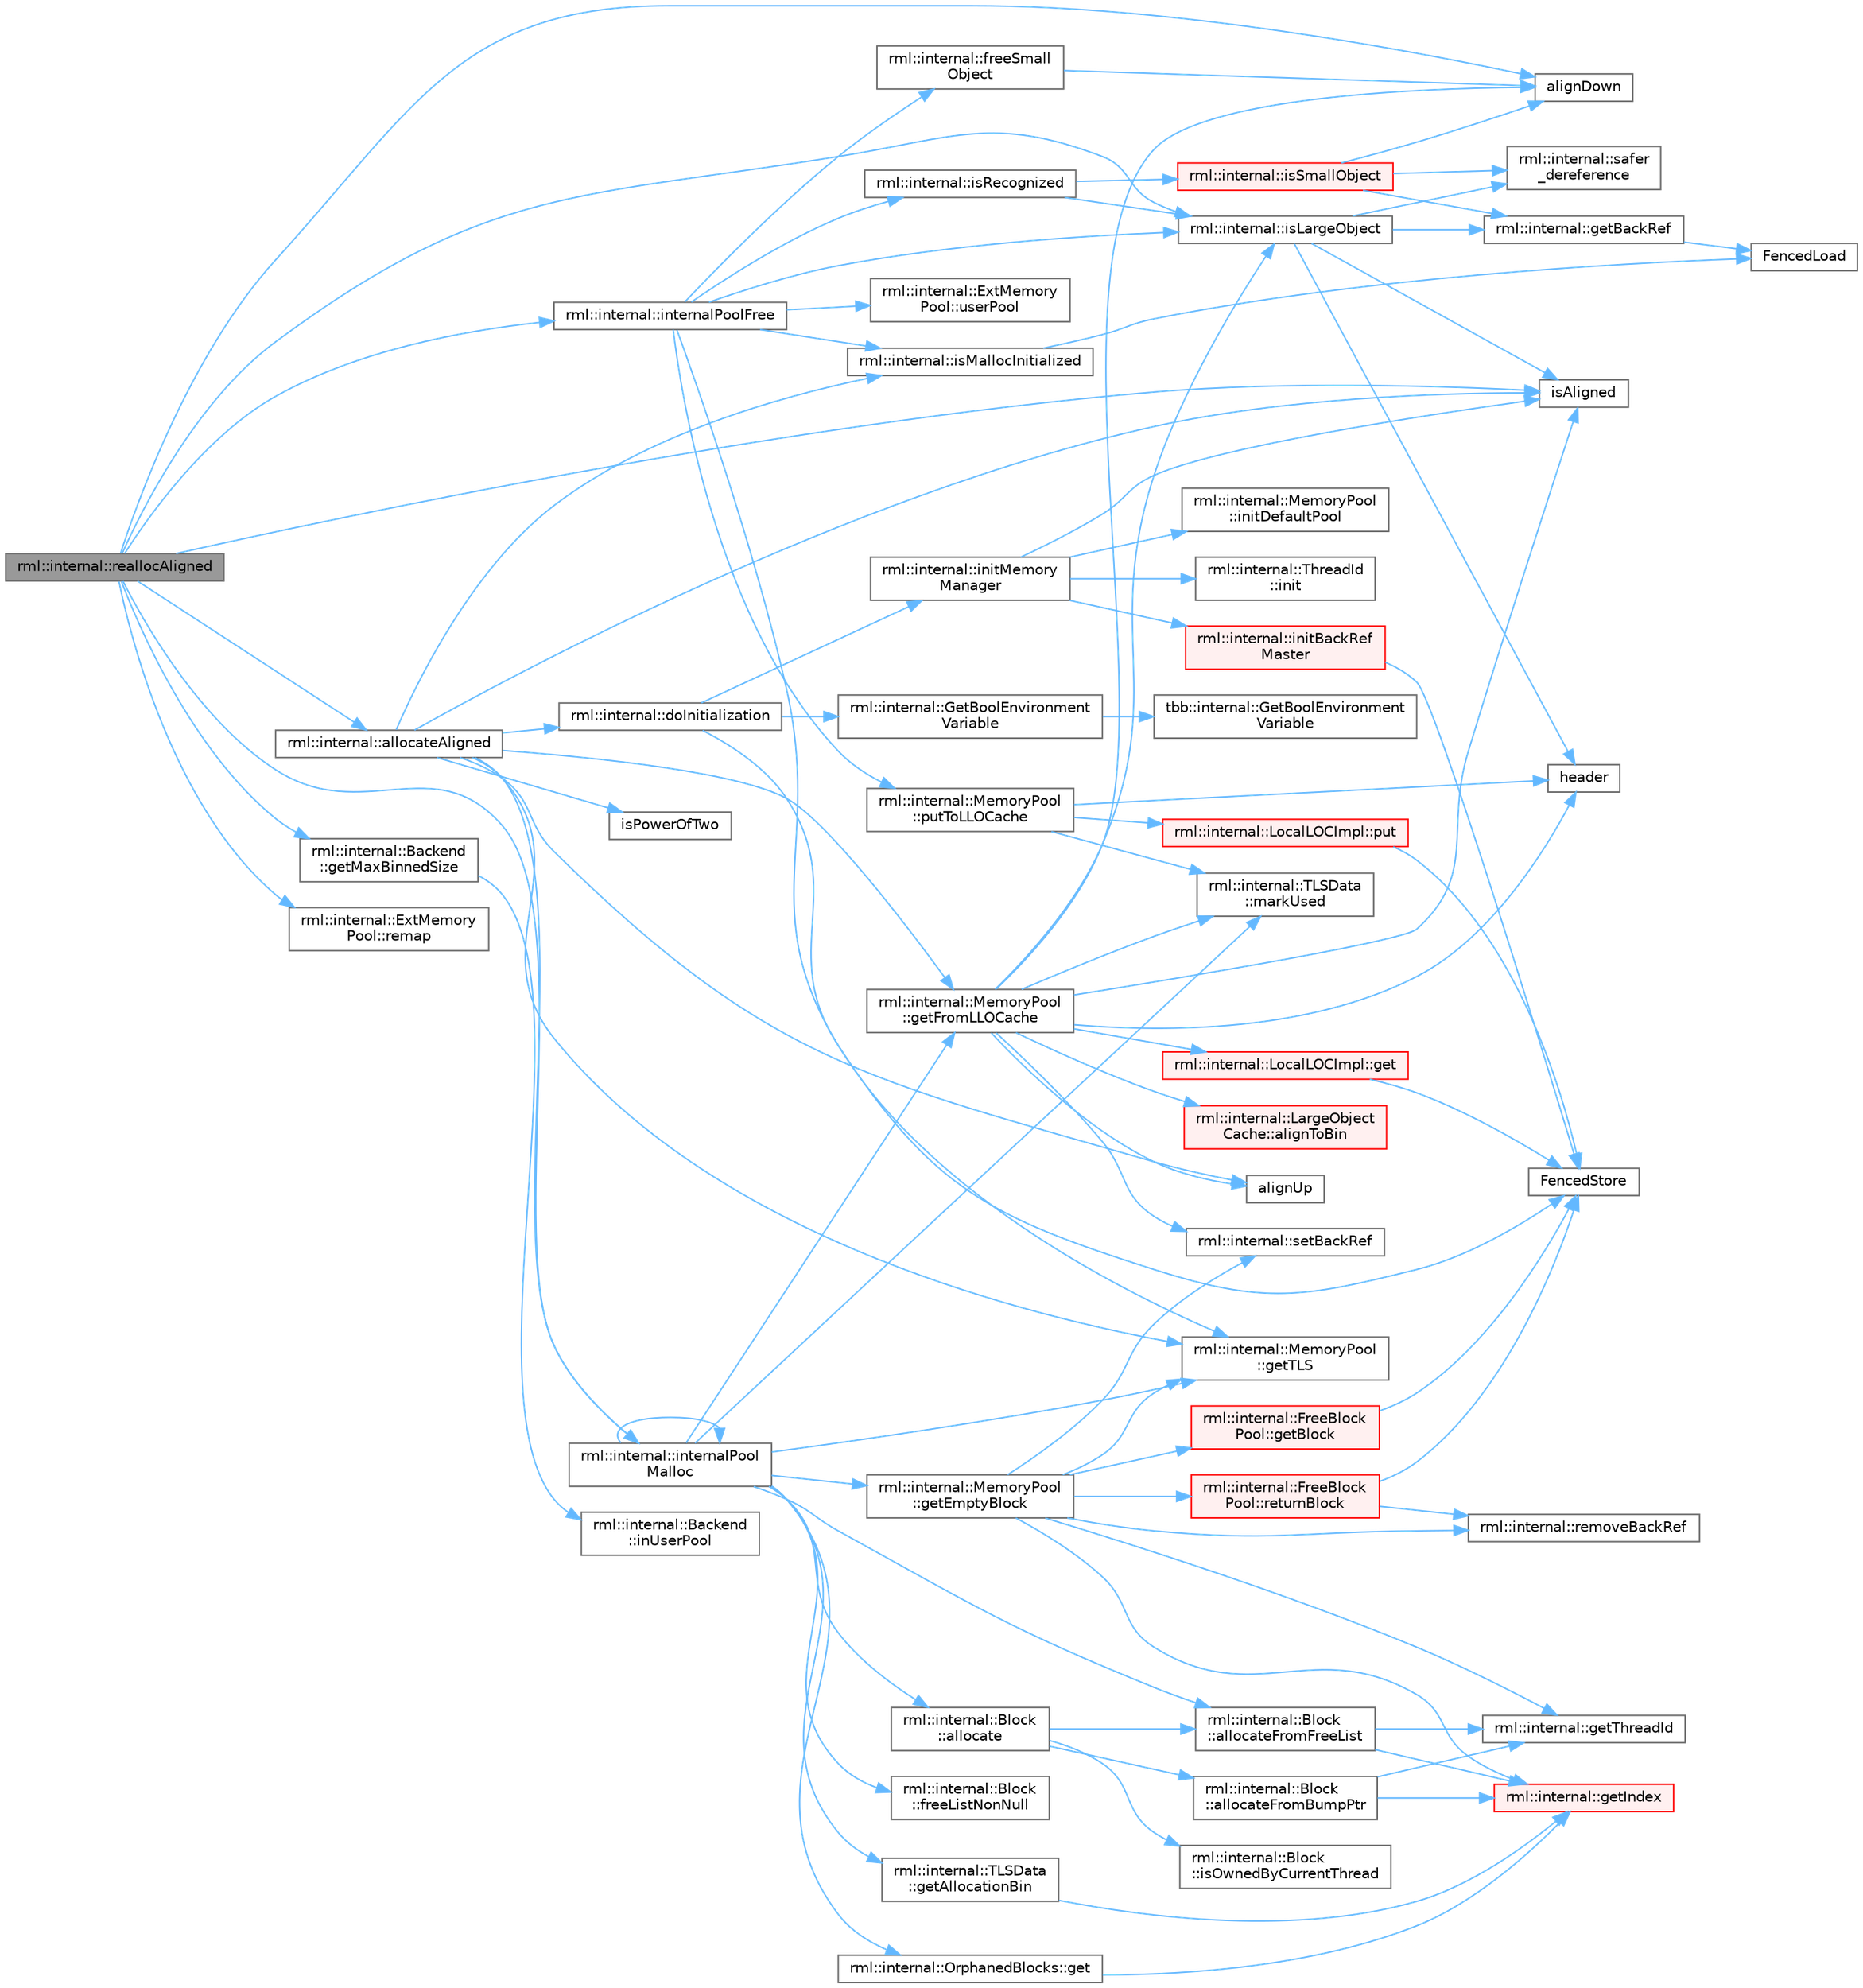digraph "rml::internal::reallocAligned"
{
 // LATEX_PDF_SIZE
  bgcolor="transparent";
  edge [fontname=Helvetica,fontsize=10,labelfontname=Helvetica,labelfontsize=10];
  node [fontname=Helvetica,fontsize=10,shape=box,height=0.2,width=0.4];
  rankdir="LR";
  Node1 [id="Node000001",label="rml::internal::reallocAligned",height=0.2,width=0.4,color="gray40", fillcolor="grey60", style="filled", fontcolor="black",tooltip=" "];
  Node1 -> Node2 [id="edge1_Node000001_Node000002",color="steelblue1",style="solid",tooltip=" "];
  Node2 [id="Node000002",label="alignDown",height=0.2,width=0.4,color="grey40", fillcolor="white", style="filled",URL="$shared__utils_8h.html#ab3918cd2395835f90b78b96d4e1e2390",tooltip=" "];
  Node1 -> Node3 [id="edge2_Node000001_Node000003",color="steelblue1",style="solid",tooltip=" "];
  Node3 [id="Node000003",label="rml::internal::allocateAligned",height=0.2,width=0.4,color="grey40", fillcolor="white", style="filled",URL="$namespacerml_1_1internal.html#a8de88aa18618ca387871e41654bef552",tooltip=" "];
  Node3 -> Node4 [id="edge3_Node000003_Node000004",color="steelblue1",style="solid",tooltip=" "];
  Node4 [id="Node000004",label="alignUp",height=0.2,width=0.4,color="grey40", fillcolor="white", style="filled",URL="$shared__utils_8h.html#abf7a0e928f58ffeeefa291f674c30d69",tooltip=" "];
  Node3 -> Node5 [id="edge4_Node000003_Node000005",color="steelblue1",style="solid",tooltip=" "];
  Node5 [id="Node000005",label="rml::internal::doInitialization",height=0.2,width=0.4,color="grey40", fillcolor="white", style="filled",URL="$namespacerml_1_1internal.html#aad59cc02d849210b00c8587544e44e20",tooltip="Ensures that initMemoryManager() is called once and only once."];
  Node5 -> Node6 [id="edge5_Node000005_Node000006",color="steelblue1",style="solid",tooltip=" "];
  Node6 [id="Node000006",label="FencedStore",height=0.2,width=0.4,color="grey40", fillcolor="white", style="filled",URL="$_synchronize_8h.html#a19886ee3899c0a2435ea9840116ea325",tooltip=" "];
  Node5 -> Node7 [id="edge6_Node000005_Node000007",color="steelblue1",style="solid",tooltip=" "];
  Node7 [id="Node000007",label="rml::internal::GetBoolEnvironment\lVariable",height=0.2,width=0.4,color="grey40", fillcolor="white", style="filled",URL="$namespacerml_1_1internal.html#acbf202195ce55902f2237ab9e8de3be5",tooltip=" "];
  Node7 -> Node8 [id="edge7_Node000007_Node000008",color="steelblue1",style="solid",tooltip=" "];
  Node8 [id="Node000008",label="tbb::internal::GetBoolEnvironment\lVariable",height=0.2,width=0.4,color="grey40", fillcolor="white", style="filled",URL="$namespacetbb_1_1internal.html#a97d6c00654cc85d4c072f1a082c8c28a",tooltip=" "];
  Node5 -> Node9 [id="edge8_Node000005_Node000009",color="steelblue1",style="solid",tooltip=" "];
  Node9 [id="Node000009",label="rml::internal::initMemory\lManager",height=0.2,width=0.4,color="grey40", fillcolor="white", style="filled",URL="$namespacerml_1_1internal.html#ab24be00d5e9e602105742c4b1c7903a4",tooltip=" "];
  Node9 -> Node10 [id="edge9_Node000009_Node000010",color="steelblue1",style="solid",tooltip=" "];
  Node10 [id="Node000010",label="rml::internal::ThreadId\l::init",height=0.2,width=0.4,color="grey40", fillcolor="white", style="filled",URL="$classrml_1_1internal_1_1_thread_id.html#a58d4cb2156367a2fc468f6daf5cbded2",tooltip=" "];
  Node9 -> Node11 [id="edge10_Node000009_Node000011",color="steelblue1",style="solid",tooltip=" "];
  Node11 [id="Node000011",label="rml::internal::initBackRef\lMaster",height=0.2,width=0.4,color="red", fillcolor="#FFF0F0", style="filled",URL="$namespacerml_1_1internal.html#a35c262cb0badff1e3b2a9df6357a344a",tooltip=" "];
  Node11 -> Node6 [id="edge11_Node000011_Node000006",color="steelblue1",style="solid",tooltip=" "];
  Node9 -> Node59 [id="edge12_Node000009_Node000059",color="steelblue1",style="solid",tooltip=" "];
  Node59 [id="Node000059",label="rml::internal::MemoryPool\l::initDefaultPool",height=0.2,width=0.4,color="grey40", fillcolor="white", style="filled",URL="$classrml_1_1internal_1_1_memory_pool.html#add7381e97285946d931d763e07dee7e5",tooltip=" "];
  Node9 -> Node29 [id="edge13_Node000009_Node000029",color="steelblue1",style="solid",tooltip=" "];
  Node29 [id="Node000029",label="isAligned",height=0.2,width=0.4,color="grey40", fillcolor="white", style="filled",URL="$_customize_8h.html#a717f2c2c0501922cd654a5ebf49b287e",tooltip=" "];
  Node3 -> Node60 [id="edge14_Node000003_Node000060",color="steelblue1",style="solid",tooltip=" "];
  Node60 [id="Node000060",label="rml::internal::MemoryPool\l::getFromLLOCache",height=0.2,width=0.4,color="grey40", fillcolor="white", style="filled",URL="$classrml_1_1internal_1_1_memory_pool.html#af1f6175add16b2b950447b8b4c6bf491",tooltip=" "];
  Node60 -> Node2 [id="edge15_Node000060_Node000002",color="steelblue1",style="solid",tooltip=" "];
  Node60 -> Node61 [id="edge16_Node000060_Node000061",color="steelblue1",style="solid",tooltip=" "];
  Node61 [id="Node000061",label="rml::internal::LargeObject\lCache::alignToBin",height=0.2,width=0.4,color="red", fillcolor="#FFF0F0", style="filled",URL="$classrml_1_1internal_1_1_large_object_cache.html#a60b70cf5fd394c20459885fa6f093cb2",tooltip=" "];
  Node60 -> Node4 [id="edge17_Node000060_Node000004",color="steelblue1",style="solid",tooltip=" "];
  Node60 -> Node63 [id="edge18_Node000060_Node000063",color="steelblue1",style="solid",tooltip=" "];
  Node63 [id="Node000063",label="rml::internal::LocalLOCImpl::get",height=0.2,width=0.4,color="red", fillcolor="#FFF0F0", style="filled",URL="$classrml_1_1internal_1_1_local_l_o_c_impl.html#af40a0514dcc47ac4ceccfea084adb199",tooltip=" "];
  Node63 -> Node6 [id="edge19_Node000063_Node000006",color="steelblue1",style="solid",tooltip=" "];
  Node60 -> Node65 [id="edge20_Node000060_Node000065",color="steelblue1",style="solid",tooltip=" "];
  Node65 [id="Node000065",label="header",height=0.2,width=0.4,color="grey40", fillcolor="white", style="filled",URL="$cblat1_8f.html#a410931b600854e6dd3e253731606117e",tooltip=" "];
  Node60 -> Node29 [id="edge21_Node000060_Node000029",color="steelblue1",style="solid",tooltip=" "];
  Node60 -> Node66 [id="edge22_Node000060_Node000066",color="steelblue1",style="solid",tooltip=" "];
  Node66 [id="Node000066",label="rml::internal::isLargeObject",height=0.2,width=0.4,color="grey40", fillcolor="white", style="filled",URL="$namespacerml_1_1internal.html#a730f387568a0a522e003dca4246eb393",tooltip=" "];
  Node66 -> Node67 [id="edge23_Node000066_Node000067",color="steelblue1",style="solid",tooltip=" "];
  Node67 [id="Node000067",label="rml::internal::getBackRef",height=0.2,width=0.4,color="grey40", fillcolor="white", style="filled",URL="$namespacerml_1_1internal.html#a674d3a46d675ee1887142a9118f48927",tooltip=" "];
  Node67 -> Node20 [id="edge24_Node000067_Node000020",color="steelblue1",style="solid",tooltip=" "];
  Node20 [id="Node000020",label="FencedLoad",height=0.2,width=0.4,color="grey40", fillcolor="white", style="filled",URL="$_synchronize_8h.html#a0792980ea26344eaf2fc0a4112b5d848",tooltip=" "];
  Node66 -> Node65 [id="edge25_Node000066_Node000065",color="steelblue1",style="solid",tooltip=" "];
  Node66 -> Node29 [id="edge26_Node000066_Node000029",color="steelblue1",style="solid",tooltip=" "];
  Node66 -> Node68 [id="edge27_Node000066_Node000068",color="steelblue1",style="solid",tooltip=" "];
  Node68 [id="Node000068",label="rml::internal::safer\l_dereference",height=0.2,width=0.4,color="grey40", fillcolor="white", style="filled",URL="$namespacerml_1_1internal.html#ad1ffc431b9c2d1e7109a72599d761792",tooltip=" "];
  Node60 -> Node69 [id="edge28_Node000060_Node000069",color="steelblue1",style="solid",tooltip=" "];
  Node69 [id="Node000069",label="rml::internal::TLSData\l::markUsed",height=0.2,width=0.4,color="grey40", fillcolor="white", style="filled",URL="$classrml_1_1internal_1_1_t_l_s_data.html#afabda6a63ddb1942d1d5a7a06f41e2ae",tooltip=" "];
  Node60 -> Node70 [id="edge29_Node000060_Node000070",color="steelblue1",style="solid",tooltip=" "];
  Node70 [id="Node000070",label="rml::internal::setBackRef",height=0.2,width=0.4,color="grey40", fillcolor="white", style="filled",URL="$namespacerml_1_1internal.html#aa5ddbf0f60817126c51b54ca648caf34",tooltip=" "];
  Node3 -> Node71 [id="edge30_Node000003_Node000071",color="steelblue1",style="solid",tooltip=" "];
  Node71 [id="Node000071",label="rml::internal::MemoryPool\l::getTLS",height=0.2,width=0.4,color="grey40", fillcolor="white", style="filled",URL="$classrml_1_1internal_1_1_memory_pool.html#acdf684e1b29c9d00886d97b909798488",tooltip=" "];
  Node3 -> Node72 [id="edge31_Node000003_Node000072",color="steelblue1",style="solid",tooltip=" "];
  Node72 [id="Node000072",label="rml::internal::internalPool\lMalloc",height=0.2,width=0.4,color="grey40", fillcolor="white", style="filled",URL="$namespacerml_1_1internal.html#a341c0310d4c1374c96acc18cd37eba26",tooltip=" "];
  Node72 -> Node73 [id="edge32_Node000072_Node000073",color="steelblue1",style="solid",tooltip=" "];
  Node73 [id="Node000073",label="rml::internal::Block\l::allocate",height=0.2,width=0.4,color="grey40", fillcolor="white", style="filled",URL="$classrml_1_1internal_1_1_block.html#ab304c726e184fcd2cad31e30306e07ab",tooltip=" "];
  Node73 -> Node74 [id="edge33_Node000073_Node000074",color="steelblue1",style="solid",tooltip=" "];
  Node74 [id="Node000074",label="rml::internal::Block\l::allocateFromBumpPtr",height=0.2,width=0.4,color="grey40", fillcolor="white", style="filled",URL="$classrml_1_1internal_1_1_block.html#a15badeb7c104a8f860a7375ed648a43e",tooltip=" "];
  Node74 -> Node75 [id="edge34_Node000074_Node000075",color="steelblue1",style="solid",tooltip=" "];
  Node75 [id="Node000075",label="rml::internal::getIndex",height=0.2,width=0.4,color="red", fillcolor="#FFF0F0", style="filled",URL="$namespacerml_1_1internal.html#a70dcd761b867baccb7ffdb087e52e215",tooltip=" "];
  Node74 -> Node79 [id="edge35_Node000074_Node000079",color="steelblue1",style="solid",tooltip=" "];
  Node79 [id="Node000079",label="rml::internal::getThreadId",height=0.2,width=0.4,color="grey40", fillcolor="white", style="filled",URL="$namespacerml_1_1internal.html#a2877b2db91c23b8b7eb1d37891c40b2b",tooltip=" "];
  Node73 -> Node80 [id="edge36_Node000073_Node000080",color="steelblue1",style="solid",tooltip=" "];
  Node80 [id="Node000080",label="rml::internal::Block\l::allocateFromFreeList",height=0.2,width=0.4,color="grey40", fillcolor="white", style="filled",URL="$classrml_1_1internal_1_1_block.html#a49c5382153edd22b031869f0a822f9f2",tooltip=" "];
  Node80 -> Node75 [id="edge37_Node000080_Node000075",color="steelblue1",style="solid",tooltip=" "];
  Node80 -> Node79 [id="edge38_Node000080_Node000079",color="steelblue1",style="solid",tooltip=" "];
  Node73 -> Node81 [id="edge39_Node000073_Node000081",color="steelblue1",style="solid",tooltip=" "];
  Node81 [id="Node000081",label="rml::internal::Block\l::isOwnedByCurrentThread",height=0.2,width=0.4,color="grey40", fillcolor="white", style="filled",URL="$classrml_1_1internal_1_1_block.html#a764948ac32e7d5689a755e4af99308e2",tooltip=" "];
  Node72 -> Node80 [id="edge40_Node000072_Node000080",color="steelblue1",style="solid",tooltip=" "];
  Node72 -> Node82 [id="edge41_Node000072_Node000082",color="steelblue1",style="solid",tooltip=" "];
  Node82 [id="Node000082",label="rml::internal::Block\l::freeListNonNull",height=0.2,width=0.4,color="grey40", fillcolor="white", style="filled",URL="$classrml_1_1internal_1_1_block.html#a624decb3bf1a4f7ab0b66e3ae0fb1324",tooltip=" "];
  Node72 -> Node83 [id="edge42_Node000072_Node000083",color="steelblue1",style="solid",tooltip=" "];
  Node83 [id="Node000083",label="rml::internal::OrphanedBlocks::get",height=0.2,width=0.4,color="grey40", fillcolor="white", style="filled",URL="$classrml_1_1internal_1_1_orphaned_blocks.html#a3ed9f9cf98cd6c788195e57408c5ed26",tooltip=" "];
  Node83 -> Node75 [id="edge43_Node000083_Node000075",color="steelblue1",style="solid",tooltip=" "];
  Node72 -> Node84 [id="edge44_Node000072_Node000084",color="steelblue1",style="solid",tooltip=" "];
  Node84 [id="Node000084",label="rml::internal::TLSData\l::getAllocationBin",height=0.2,width=0.4,color="grey40", fillcolor="white", style="filled",URL="$classrml_1_1internal_1_1_t_l_s_data.html#a26c607a6304c0fa325c6604cf7c767ea",tooltip=" "];
  Node84 -> Node75 [id="edge45_Node000084_Node000075",color="steelblue1",style="solid",tooltip=" "];
  Node72 -> Node85 [id="edge46_Node000072_Node000085",color="steelblue1",style="solid",tooltip=" "];
  Node85 [id="Node000085",label="rml::internal::MemoryPool\l::getEmptyBlock",height=0.2,width=0.4,color="grey40", fillcolor="white", style="filled",URL="$classrml_1_1internal_1_1_memory_pool.html#a16261e62d2c6418981ade9a7ea23d5d0",tooltip=" "];
  Node85 -> Node86 [id="edge47_Node000085_Node000086",color="steelblue1",style="solid",tooltip=" "];
  Node86 [id="Node000086",label="rml::internal::FreeBlock\lPool::getBlock",height=0.2,width=0.4,color="red", fillcolor="#FFF0F0", style="filled",URL="$classrml_1_1internal_1_1_free_block_pool.html#a3d6745e31d1a809ce90273ba7a8f8ab7",tooltip=" "];
  Node86 -> Node6 [id="edge48_Node000086_Node000006",color="steelblue1",style="solid",tooltip=" "];
  Node85 -> Node75 [id="edge49_Node000085_Node000075",color="steelblue1",style="solid",tooltip=" "];
  Node85 -> Node79 [id="edge50_Node000085_Node000079",color="steelblue1",style="solid",tooltip=" "];
  Node85 -> Node71 [id="edge51_Node000085_Node000071",color="steelblue1",style="solid",tooltip=" "];
  Node85 -> Node87 [id="edge52_Node000085_Node000087",color="steelblue1",style="solid",tooltip=" "];
  Node87 [id="Node000087",label="rml::internal::removeBackRef",height=0.2,width=0.4,color="grey40", fillcolor="white", style="filled",URL="$namespacerml_1_1internal.html#ab8e65fb38698f5544e2b1fa3127bec85",tooltip=" "];
  Node85 -> Node88 [id="edge53_Node000085_Node000088",color="steelblue1",style="solid",tooltip=" "];
  Node88 [id="Node000088",label="rml::internal::FreeBlock\lPool::returnBlock",height=0.2,width=0.4,color="red", fillcolor="#FFF0F0", style="filled",URL="$classrml_1_1internal_1_1_free_block_pool.html#a98adf682213916f2d39812b170938b4a",tooltip=" "];
  Node88 -> Node6 [id="edge54_Node000088_Node000006",color="steelblue1",style="solid",tooltip=" "];
  Node88 -> Node87 [id="edge55_Node000088_Node000087",color="steelblue1",style="solid",tooltip=" "];
  Node85 -> Node70 [id="edge56_Node000085_Node000070",color="steelblue1",style="solid",tooltip=" "];
  Node72 -> Node60 [id="edge57_Node000072_Node000060",color="steelblue1",style="solid",tooltip=" "];
  Node72 -> Node71 [id="edge58_Node000072_Node000071",color="steelblue1",style="solid",tooltip=" "];
  Node72 -> Node72 [id="edge59_Node000072_Node000072",color="steelblue1",style="solid",tooltip=" "];
  Node72 -> Node69 [id="edge60_Node000072_Node000069",color="steelblue1",style="solid",tooltip=" "];
  Node3 -> Node29 [id="edge61_Node000003_Node000029",color="steelblue1",style="solid",tooltip=" "];
  Node3 -> Node89 [id="edge62_Node000003_Node000089",color="steelblue1",style="solid",tooltip=" "];
  Node89 [id="Node000089",label="rml::internal::isMallocInitialized",height=0.2,width=0.4,color="grey40", fillcolor="white", style="filled",URL="$namespacerml_1_1internal.html#a61c4d632ea815cbeea8ed0ee72e06ac7",tooltip=" "];
  Node89 -> Node20 [id="edge63_Node000089_Node000020",color="steelblue1",style="solid",tooltip=" "];
  Node3 -> Node90 [id="edge64_Node000003_Node000090",color="steelblue1",style="solid",tooltip=" "];
  Node90 [id="Node000090",label="isPowerOfTwo",height=0.2,width=0.4,color="grey40", fillcolor="white", style="filled",URL="$_customize_8h.html#acd7827300d6ae7b109ba374f9fd9e7dd",tooltip=" "];
  Node1 -> Node36 [id="edge65_Node000001_Node000036",color="steelblue1",style="solid",tooltip=" "];
  Node36 [id="Node000036",label="rml::internal::Backend\l::getMaxBinnedSize",height=0.2,width=0.4,color="grey40", fillcolor="white", style="filled",URL="$classrml_1_1internal_1_1_backend.html#af7f29ce80d57a9417ba3abaa156a5959",tooltip=" "];
  Node36 -> Node37 [id="edge66_Node000036_Node000037",color="steelblue1",style="solid",tooltip=" "];
  Node37 [id="Node000037",label="rml::internal::Backend\l::inUserPool",height=0.2,width=0.4,color="grey40", fillcolor="white", style="filled",URL="$classrml_1_1internal_1_1_backend.html#a0d970b8baf9c882ee49d4467b88fcd3b",tooltip=" "];
  Node1 -> Node91 [id="edge67_Node000001_Node000091",color="steelblue1",style="solid",tooltip=" "];
  Node91 [id="Node000091",label="rml::internal::internalPoolFree",height=0.2,width=0.4,color="grey40", fillcolor="white", style="filled",URL="$namespacerml_1_1internal.html#a8bff2023b8463f38317c75980f21e0db",tooltip=" "];
  Node91 -> Node92 [id="edge68_Node000091_Node000092",color="steelblue1",style="solid",tooltip=" "];
  Node92 [id="Node000092",label="rml::internal::freeSmall\lObject",height=0.2,width=0.4,color="grey40", fillcolor="white", style="filled",URL="$namespacerml_1_1internal.html#adeac248637575859a6e8f733ba15060e",tooltip=" "];
  Node92 -> Node2 [id="edge69_Node000092_Node000002",color="steelblue1",style="solid",tooltip=" "];
  Node91 -> Node71 [id="edge70_Node000091_Node000071",color="steelblue1",style="solid",tooltip=" "];
  Node91 -> Node66 [id="edge71_Node000091_Node000066",color="steelblue1",style="solid",tooltip=" "];
  Node91 -> Node89 [id="edge72_Node000091_Node000089",color="steelblue1",style="solid",tooltip=" "];
  Node91 -> Node93 [id="edge73_Node000091_Node000093",color="steelblue1",style="solid",tooltip=" "];
  Node93 [id="Node000093",label="rml::internal::isRecognized",height=0.2,width=0.4,color="grey40", fillcolor="white", style="filled",URL="$namespacerml_1_1internal.html#abe52e5f71a9571929c11e06738d0864f",tooltip=" "];
  Node93 -> Node66 [id="edge74_Node000093_Node000066",color="steelblue1",style="solid",tooltip=" "];
  Node93 -> Node94 [id="edge75_Node000093_Node000094",color="steelblue1",style="solid",tooltip=" "];
  Node94 [id="Node000094",label="rml::internal::isSmallObject",height=0.2,width=0.4,color="red", fillcolor="#FFF0F0", style="filled",URL="$namespacerml_1_1internal.html#a44371ad68e0e7931776e8e128764ae79",tooltip=" "];
  Node94 -> Node2 [id="edge76_Node000094_Node000002",color="steelblue1",style="solid",tooltip=" "];
  Node94 -> Node67 [id="edge77_Node000094_Node000067",color="steelblue1",style="solid",tooltip=" "];
  Node94 -> Node68 [id="edge78_Node000094_Node000068",color="steelblue1",style="solid",tooltip=" "];
  Node91 -> Node101 [id="edge79_Node000091_Node000101",color="steelblue1",style="solid",tooltip=" "];
  Node101 [id="Node000101",label="rml::internal::MemoryPool\l::putToLLOCache",height=0.2,width=0.4,color="grey40", fillcolor="white", style="filled",URL="$classrml_1_1internal_1_1_memory_pool.html#aedf33ac6b570a3847f86ad528de00149",tooltip=" "];
  Node101 -> Node65 [id="edge80_Node000101_Node000065",color="steelblue1",style="solid",tooltip=" "];
  Node101 -> Node69 [id="edge81_Node000101_Node000069",color="steelblue1",style="solid",tooltip=" "];
  Node101 -> Node102 [id="edge82_Node000101_Node000102",color="steelblue1",style="solid",tooltip=" "];
  Node102 [id="Node000102",label="rml::internal::LocalLOCImpl::put",height=0.2,width=0.4,color="red", fillcolor="#FFF0F0", style="filled",URL="$classrml_1_1internal_1_1_local_l_o_c_impl.html#a40f0e9cea1a99d95d786f52e2dc8add9",tooltip=" "];
  Node102 -> Node6 [id="edge83_Node000102_Node000006",color="steelblue1",style="solid",tooltip=" "];
  Node91 -> Node104 [id="edge84_Node000091_Node000104",color="steelblue1",style="solid",tooltip=" "];
  Node104 [id="Node000104",label="rml::internal::ExtMemory\lPool::userPool",height=0.2,width=0.4,color="grey40", fillcolor="white", style="filled",URL="$structrml_1_1internal_1_1_ext_memory_pool.html#a6f02801fa5ba692cf62457c0a80079cc",tooltip=" "];
  Node1 -> Node72 [id="edge85_Node000001_Node000072",color="steelblue1",style="solid",tooltip=" "];
  Node1 -> Node29 [id="edge86_Node000001_Node000029",color="steelblue1",style="solid",tooltip=" "];
  Node1 -> Node66 [id="edge87_Node000001_Node000066",color="steelblue1",style="solid",tooltip=" "];
  Node1 -> Node105 [id="edge88_Node000001_Node000105",color="steelblue1",style="solid",tooltip=" "];
  Node105 [id="Node000105",label="rml::internal::ExtMemory\lPool::remap",height=0.2,width=0.4,color="grey40", fillcolor="white", style="filled",URL="$structrml_1_1internal_1_1_ext_memory_pool.html#affe492c8041681b5fef472d5cd2f694e",tooltip=" "];
}
